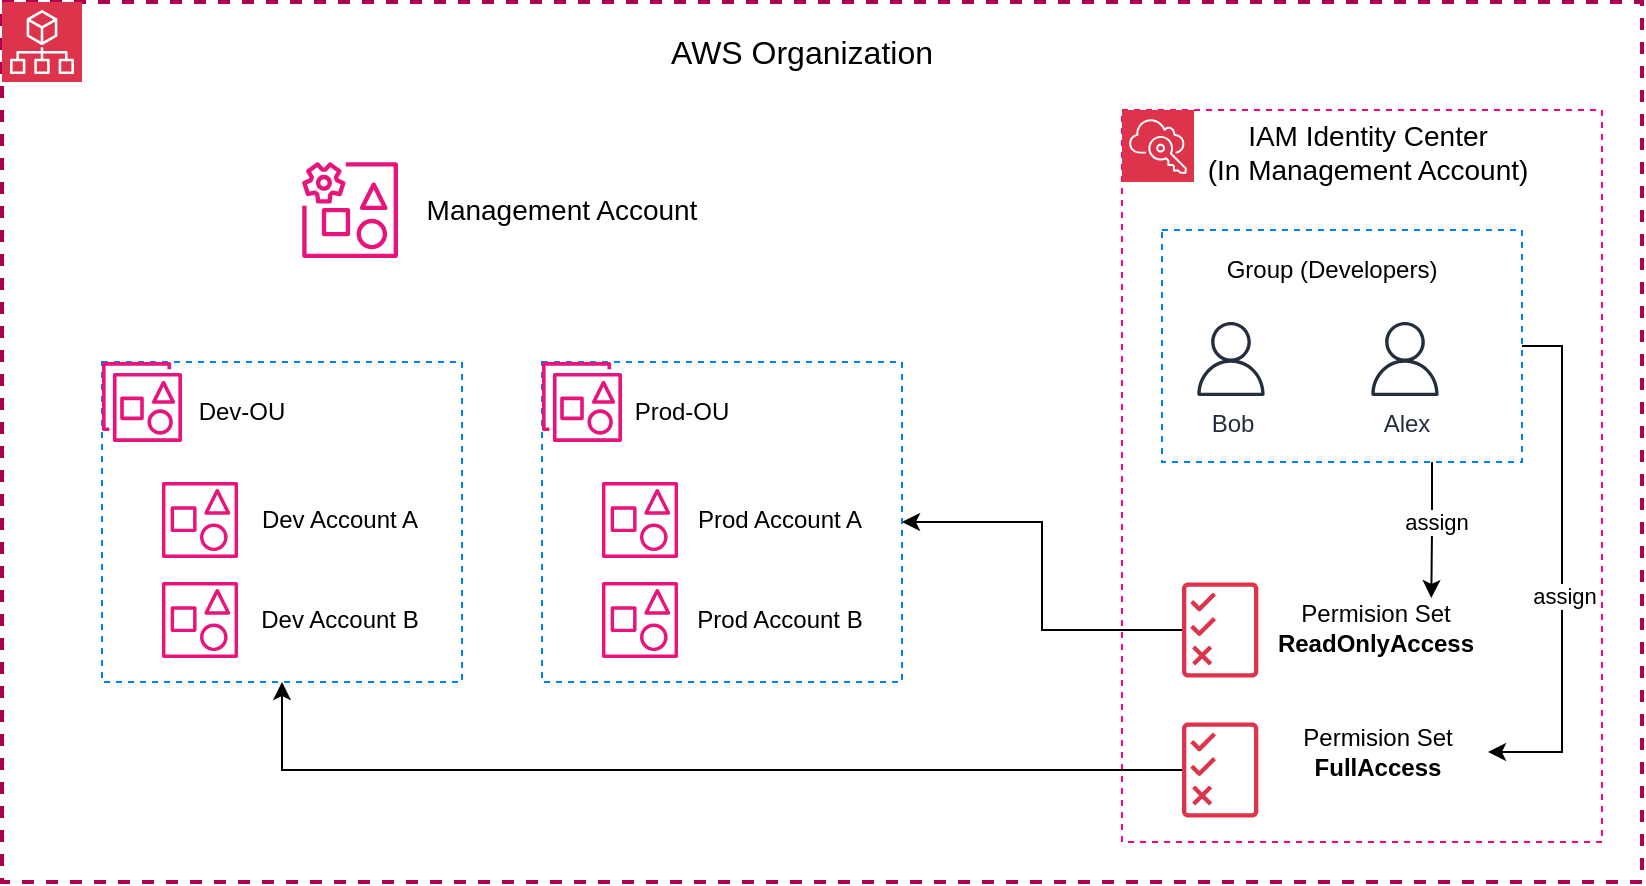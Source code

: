 <mxfile version="26.1.1">
  <diagram name="SSO" id="oQwYz6SMOpdXj8zHZp0R">
    <mxGraphModel dx="984" dy="577" grid="1" gridSize="10" guides="1" tooltips="1" connect="1" arrows="1" fold="1" page="1" pageScale="1" pageWidth="850" pageHeight="1100" math="0" shadow="0">
      <root>
        <mxCell id="0" />
        <mxCell id="1" parent="0" />
        <mxCell id="lkgcbjKjhkeQdIZX4Fdf-6" value="" style="rounded=0;whiteSpace=wrap;html=1;dashed=1;strokeWidth=2;strokeColor=#AD004E;glass=0;" vertex="1" parent="1">
          <mxGeometry x="20" y="10" width="820" height="440" as="geometry" />
        </mxCell>
        <mxCell id="lkgcbjKjhkeQdIZX4Fdf-5" value="" style="sketch=0;points=[[0,0,0],[0.25,0,0],[0.5,0,0],[0.75,0,0],[1,0,0],[0,1,0],[0.25,1,0],[0.5,1,0],[0.75,1,0],[1,1,0],[0,0.25,0],[0,0.5,0],[0,0.75,0],[1,0.25,0],[1,0.5,0],[1,0.75,0]];outlineConnect=0;fontColor=#232F3E;fillColor=#DD344C;strokeColor=#ffffff;dashed=0;verticalLabelPosition=bottom;verticalAlign=top;align=center;html=1;fontSize=12;fontStyle=0;aspect=fixed;shape=mxgraph.aws4.resourceIcon;resIcon=mxgraph.aws4.organizations;" vertex="1" parent="1">
          <mxGeometry x="20" y="10" width="40" height="40" as="geometry" />
        </mxCell>
        <mxCell id="lkgcbjKjhkeQdIZX4Fdf-7" value="" style="sketch=0;outlineConnect=0;fontColor=#232F3E;gradientColor=none;fillColor=#E7157B;strokeColor=none;dashed=0;verticalLabelPosition=bottom;verticalAlign=top;align=center;html=1;fontSize=12;fontStyle=0;aspect=fixed;pointerEvents=1;shape=mxgraph.aws4.organizations_management_account2;" vertex="1" parent="1">
          <mxGeometry x="170" y="90" width="48" height="48" as="geometry" />
        </mxCell>
        <mxCell id="lkgcbjKjhkeQdIZX4Fdf-9" value="" style="rounded=0;whiteSpace=wrap;html=1;dashed=1;strokeColor=#007FFF;" vertex="1" parent="1">
          <mxGeometry x="70" y="190" width="180" height="160" as="geometry" />
        </mxCell>
        <mxCell id="lkgcbjKjhkeQdIZX4Fdf-8" value="" style="sketch=0;outlineConnect=0;fontColor=#232F3E;gradientColor=none;fillColor=#E7157B;strokeColor=none;dashed=0;verticalLabelPosition=bottom;verticalAlign=top;align=center;html=1;fontSize=12;fontStyle=0;aspect=fixed;pointerEvents=1;shape=mxgraph.aws4.organizations_organizational_unit2;" vertex="1" parent="1">
          <mxGeometry x="70" y="190" width="40" height="40" as="geometry" />
        </mxCell>
        <mxCell id="lkgcbjKjhkeQdIZX4Fdf-13" value="Dev-OU" style="text;html=1;align=center;verticalAlign=middle;whiteSpace=wrap;rounded=0;" vertex="1" parent="1">
          <mxGeometry x="110" y="200" width="60" height="30" as="geometry" />
        </mxCell>
        <mxCell id="lkgcbjKjhkeQdIZX4Fdf-18" value="" style="rounded=0;whiteSpace=wrap;html=1;dashed=1;strokeColor=#007FFF;" vertex="1" parent="1">
          <mxGeometry x="290" y="190" width="180" height="160" as="geometry" />
        </mxCell>
        <mxCell id="lkgcbjKjhkeQdIZX4Fdf-19" value="" style="sketch=0;outlineConnect=0;fontColor=#232F3E;gradientColor=none;fillColor=#E7157B;strokeColor=none;dashed=0;verticalLabelPosition=bottom;verticalAlign=top;align=center;html=1;fontSize=12;fontStyle=0;aspect=fixed;pointerEvents=1;shape=mxgraph.aws4.organizations_organizational_unit2;" vertex="1" parent="1">
          <mxGeometry x="290" y="190" width="40" height="40" as="geometry" />
        </mxCell>
        <mxCell id="lkgcbjKjhkeQdIZX4Fdf-21" value="Prod-OU" style="text;html=1;align=center;verticalAlign=middle;whiteSpace=wrap;rounded=0;" vertex="1" parent="1">
          <mxGeometry x="330" y="200" width="60" height="30" as="geometry" />
        </mxCell>
        <mxCell id="lkgcbjKjhkeQdIZX4Fdf-29" value="AWS Organization" style="text;html=1;align=center;verticalAlign=middle;whiteSpace=wrap;rounded=0;fontSize=16;" vertex="1" parent="1">
          <mxGeometry x="350" y="20" width="140" height="30" as="geometry" />
        </mxCell>
        <mxCell id="lkgcbjKjhkeQdIZX4Fdf-30" value="Management Account" style="text;html=1;align=center;verticalAlign=middle;whiteSpace=wrap;rounded=0;fontSize=14;" vertex="1" parent="1">
          <mxGeometry x="220" y="99" width="160" height="30" as="geometry" />
        </mxCell>
        <mxCell id="lkgcbjKjhkeQdIZX4Fdf-32" value="" style="rounded=0;whiteSpace=wrap;html=1;dashed=1;strokeColor=#FF0080;" vertex="1" parent="1">
          <mxGeometry x="580" y="64" width="240" height="366" as="geometry" />
        </mxCell>
        <mxCell id="lkgcbjKjhkeQdIZX4Fdf-35" value="" style="sketch=0;points=[[0,0,0],[0.25,0,0],[0.5,0,0],[0.75,0,0],[1,0,0],[0,1,0],[0.25,1,0],[0.5,1,0],[0.75,1,0],[1,1,0],[0,0.25,0],[0,0.5,0],[0,0.75,0],[1,0.25,0],[1,0.5,0],[1,0.75,0]];outlineConnect=0;fontColor=#232F3E;fillColor=#DD344C;strokeColor=#ffffff;dashed=0;verticalLabelPosition=bottom;verticalAlign=top;align=center;html=1;fontSize=12;fontStyle=0;aspect=fixed;shape=mxgraph.aws4.resourceIcon;resIcon=mxgraph.aws4.single_sign_on;" vertex="1" parent="1">
          <mxGeometry x="580" y="64" width="36" height="36" as="geometry" />
        </mxCell>
        <mxCell id="lkgcbjKjhkeQdIZX4Fdf-36" value="IAM Identity Center&lt;br&gt;(In Management Account)" style="text;html=1;align=center;verticalAlign=middle;whiteSpace=wrap;rounded=0;fontSize=14;" vertex="1" parent="1">
          <mxGeometry x="616" y="70" width="174" height="30" as="geometry" />
        </mxCell>
        <mxCell id="lkgcbjKjhkeQdIZX4Fdf-50" style="edgeStyle=orthogonalEdgeStyle;rounded=0;orthogonalLoop=1;jettySize=auto;html=1;exitX=1;exitY=0.5;exitDx=0;exitDy=0;entryX=1;entryY=0.5;entryDx=0;entryDy=0;" edge="1" parent="1" source="lkgcbjKjhkeQdIZX4Fdf-37" target="lkgcbjKjhkeQdIZX4Fdf-43">
          <mxGeometry relative="1" as="geometry" />
        </mxCell>
        <mxCell id="lkgcbjKjhkeQdIZX4Fdf-58" value="assign" style="edgeLabel;html=1;align=center;verticalAlign=middle;resizable=0;points=[];" vertex="1" connectable="0" parent="lkgcbjKjhkeQdIZX4Fdf-50">
          <mxGeometry x="0.115" y="1" relative="1" as="geometry">
            <mxPoint as="offset" />
          </mxGeometry>
        </mxCell>
        <mxCell id="lkgcbjKjhkeQdIZX4Fdf-56" style="edgeStyle=orthogonalEdgeStyle;rounded=0;orthogonalLoop=1;jettySize=auto;html=1;exitX=0.75;exitY=1;exitDx=0;exitDy=0;entryX=0.75;entryY=0;entryDx=0;entryDy=0;" edge="1" parent="1" source="lkgcbjKjhkeQdIZX4Fdf-37" target="lkgcbjKjhkeQdIZX4Fdf-54">
          <mxGeometry relative="1" as="geometry" />
        </mxCell>
        <mxCell id="lkgcbjKjhkeQdIZX4Fdf-57" value="assign" style="edgeLabel;html=1;align=center;verticalAlign=middle;resizable=0;points=[];" vertex="1" connectable="0" parent="lkgcbjKjhkeQdIZX4Fdf-56">
          <mxGeometry x="-0.121" y="2" relative="1" as="geometry">
            <mxPoint as="offset" />
          </mxGeometry>
        </mxCell>
        <mxCell id="lkgcbjKjhkeQdIZX4Fdf-37" value="" style="rounded=0;whiteSpace=wrap;html=1;dashed=1;strokeColor=#007FFF;" vertex="1" parent="1">
          <mxGeometry x="600" y="124" width="180" height="116" as="geometry" />
        </mxCell>
        <mxCell id="lkgcbjKjhkeQdIZX4Fdf-38" value="Group (Developers)" style="text;html=1;align=center;verticalAlign=middle;whiteSpace=wrap;rounded=0;" vertex="1" parent="1">
          <mxGeometry x="630" y="129" width="110" height="30" as="geometry" />
        </mxCell>
        <mxCell id="lkgcbjKjhkeQdIZX4Fdf-40" value="Bob" style="sketch=0;outlineConnect=0;fontColor=#232F3E;gradientColor=none;fillColor=#232F3D;strokeColor=none;dashed=0;verticalLabelPosition=bottom;verticalAlign=top;align=center;html=1;fontSize=12;fontStyle=0;aspect=fixed;pointerEvents=1;shape=mxgraph.aws4.user;" vertex="1" parent="1">
          <mxGeometry x="616" y="170" width="37" height="37" as="geometry" />
        </mxCell>
        <mxCell id="lkgcbjKjhkeQdIZX4Fdf-41" value="Alex" style="sketch=0;outlineConnect=0;fontColor=#232F3E;gradientColor=none;fillColor=#232F3D;strokeColor=none;dashed=0;verticalLabelPosition=bottom;verticalAlign=top;align=center;html=1;fontSize=12;fontStyle=0;aspect=fixed;pointerEvents=1;shape=mxgraph.aws4.user;" vertex="1" parent="1">
          <mxGeometry x="703" y="170" width="37" height="37" as="geometry" />
        </mxCell>
        <mxCell id="lkgcbjKjhkeQdIZX4Fdf-44" style="edgeStyle=orthogonalEdgeStyle;rounded=0;orthogonalLoop=1;jettySize=auto;html=1;entryX=0.5;entryY=1;entryDx=0;entryDy=0;" edge="1" parent="1" source="lkgcbjKjhkeQdIZX4Fdf-42" target="lkgcbjKjhkeQdIZX4Fdf-9">
          <mxGeometry relative="1" as="geometry" />
        </mxCell>
        <mxCell id="lkgcbjKjhkeQdIZX4Fdf-42" value="" style="sketch=0;outlineConnect=0;fontColor=#232F3E;gradientColor=none;fillColor=#DD344C;strokeColor=none;dashed=0;verticalLabelPosition=bottom;verticalAlign=top;align=center;html=1;fontSize=12;fontStyle=0;aspect=fixed;pointerEvents=1;shape=mxgraph.aws4.permissions;" vertex="1" parent="1">
          <mxGeometry x="610" y="370" width="38.15" height="48" as="geometry" />
        </mxCell>
        <mxCell id="lkgcbjKjhkeQdIZX4Fdf-43" value="Permision Set&lt;br&gt;&lt;b&gt;FullAccess&lt;/b&gt;" style="text;html=1;align=center;verticalAlign=middle;whiteSpace=wrap;rounded=0;" vertex="1" parent="1">
          <mxGeometry x="653" y="370" width="110" height="30" as="geometry" />
        </mxCell>
        <mxCell id="lkgcbjKjhkeQdIZX4Fdf-45" value="" style="group" vertex="1" connectable="0" parent="1">
          <mxGeometry x="100" y="250" width="140" height="38" as="geometry" />
        </mxCell>
        <mxCell id="lkgcbjKjhkeQdIZX4Fdf-10" value="" style="sketch=0;outlineConnect=0;fontColor=#232F3E;gradientColor=none;fillColor=#E7157B;strokeColor=none;dashed=0;verticalLabelPosition=bottom;verticalAlign=top;align=center;html=1;fontSize=12;fontStyle=0;aspect=fixed;pointerEvents=1;shape=mxgraph.aws4.organizations_account2;" vertex="1" parent="lkgcbjKjhkeQdIZX4Fdf-45">
          <mxGeometry width="38" height="38" as="geometry" />
        </mxCell>
        <mxCell id="lkgcbjKjhkeQdIZX4Fdf-15" value="Dev Account A" style="text;html=1;align=center;verticalAlign=middle;whiteSpace=wrap;rounded=0;" vertex="1" parent="lkgcbjKjhkeQdIZX4Fdf-45">
          <mxGeometry x="38" y="4" width="102" height="30" as="geometry" />
        </mxCell>
        <mxCell id="lkgcbjKjhkeQdIZX4Fdf-46" value="" style="group" vertex="1" connectable="0" parent="1">
          <mxGeometry x="100" y="300" width="140" height="38" as="geometry" />
        </mxCell>
        <mxCell id="lkgcbjKjhkeQdIZX4Fdf-14" value="" style="sketch=0;outlineConnect=0;fontColor=#232F3E;gradientColor=none;fillColor=#E7157B;strokeColor=none;dashed=0;verticalLabelPosition=bottom;verticalAlign=top;align=center;html=1;fontSize=12;fontStyle=0;aspect=fixed;pointerEvents=1;shape=mxgraph.aws4.organizations_account2;" vertex="1" parent="lkgcbjKjhkeQdIZX4Fdf-46">
          <mxGeometry width="38" height="38" as="geometry" />
        </mxCell>
        <mxCell id="lkgcbjKjhkeQdIZX4Fdf-16" value="Dev Account B" style="text;html=1;align=center;verticalAlign=middle;whiteSpace=wrap;rounded=0;" vertex="1" parent="lkgcbjKjhkeQdIZX4Fdf-46">
          <mxGeometry x="38" y="4" width="102" height="30" as="geometry" />
        </mxCell>
        <mxCell id="lkgcbjKjhkeQdIZX4Fdf-48" value="" style="group" vertex="1" connectable="0" parent="1">
          <mxGeometry x="320" y="250" width="140" height="38" as="geometry" />
        </mxCell>
        <mxCell id="lkgcbjKjhkeQdIZX4Fdf-20" value="" style="sketch=0;outlineConnect=0;fontColor=#232F3E;gradientColor=none;fillColor=#E7157B;strokeColor=none;dashed=0;verticalLabelPosition=bottom;verticalAlign=top;align=center;html=1;fontSize=12;fontStyle=0;aspect=fixed;pointerEvents=1;shape=mxgraph.aws4.organizations_account2;" vertex="1" parent="lkgcbjKjhkeQdIZX4Fdf-48">
          <mxGeometry width="38" height="38" as="geometry" />
        </mxCell>
        <mxCell id="lkgcbjKjhkeQdIZX4Fdf-23" value="Prod Account A" style="text;html=1;align=center;verticalAlign=middle;whiteSpace=wrap;rounded=0;" vertex="1" parent="lkgcbjKjhkeQdIZX4Fdf-48">
          <mxGeometry x="38" y="4" width="102" height="30" as="geometry" />
        </mxCell>
        <mxCell id="lkgcbjKjhkeQdIZX4Fdf-49" value="" style="group" vertex="1" connectable="0" parent="1">
          <mxGeometry x="320" y="300" width="140" height="38" as="geometry" />
        </mxCell>
        <mxCell id="lkgcbjKjhkeQdIZX4Fdf-22" value="" style="sketch=0;outlineConnect=0;fontColor=#232F3E;gradientColor=none;fillColor=#E7157B;strokeColor=none;dashed=0;verticalLabelPosition=bottom;verticalAlign=top;align=center;html=1;fontSize=12;fontStyle=0;aspect=fixed;pointerEvents=1;shape=mxgraph.aws4.organizations_account2;" vertex="1" parent="lkgcbjKjhkeQdIZX4Fdf-49">
          <mxGeometry width="38" height="38" as="geometry" />
        </mxCell>
        <mxCell id="lkgcbjKjhkeQdIZX4Fdf-24" value="Prod Account B" style="text;html=1;align=center;verticalAlign=middle;whiteSpace=wrap;rounded=0;" vertex="1" parent="lkgcbjKjhkeQdIZX4Fdf-49">
          <mxGeometry x="38" y="4" width="102" height="30" as="geometry" />
        </mxCell>
        <mxCell id="lkgcbjKjhkeQdIZX4Fdf-52" style="edgeStyle=orthogonalEdgeStyle;rounded=0;orthogonalLoop=1;jettySize=auto;html=1;entryX=1;entryY=0.5;entryDx=0;entryDy=0;" edge="1" parent="1" source="lkgcbjKjhkeQdIZX4Fdf-51" target="lkgcbjKjhkeQdIZX4Fdf-18">
          <mxGeometry relative="1" as="geometry" />
        </mxCell>
        <mxCell id="lkgcbjKjhkeQdIZX4Fdf-51" value="" style="sketch=0;outlineConnect=0;fontColor=#232F3E;gradientColor=none;fillColor=#DD344C;strokeColor=none;dashed=0;verticalLabelPosition=bottom;verticalAlign=top;align=center;html=1;fontSize=12;fontStyle=0;aspect=fixed;pointerEvents=1;shape=mxgraph.aws4.permissions;" vertex="1" parent="1">
          <mxGeometry x="610" y="300" width="38.15" height="48" as="geometry" />
        </mxCell>
        <mxCell id="lkgcbjKjhkeQdIZX4Fdf-54" value="Permision Set&lt;br&gt;&lt;b&gt;ReadOnlyAccess&lt;/b&gt;" style="text;html=1;align=center;verticalAlign=middle;whiteSpace=wrap;rounded=0;" vertex="1" parent="1">
          <mxGeometry x="652.15" y="308" width="110" height="30" as="geometry" />
        </mxCell>
      </root>
    </mxGraphModel>
  </diagram>
</mxfile>
